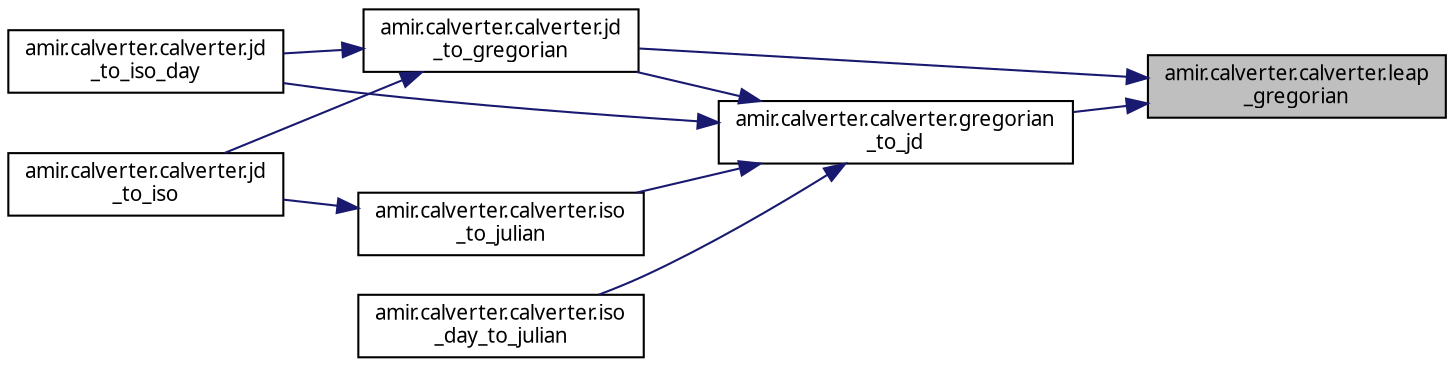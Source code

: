digraph "amir.calverter.calverter.leap_gregorian"
{
 // LATEX_PDF_SIZE
  edge [fontname="FreeSans.ttf",fontsize="10",labelfontname="FreeSans.ttf",labelfontsize="10"];
  node [fontname="FreeSans.ttf",fontsize="10",shape=record];
  rankdir="RL";
  Node1 [label="amir.calverter.calverter.leap\l_gregorian",height=0.2,width=0.4,color="black", fillcolor="grey75", style="filled", fontcolor="black",tooltip=" "];
  Node1 -> Node2 [dir="back",color="midnightblue",fontsize="10",style="solid",fontname="FreeSans.ttf"];
  Node2 [label="amir.calverter.calverter.gregorian\l_to_jd",height=0.2,width=0.4,color="black", fillcolor="white", style="filled",URL="$classamir_1_1calverter_1_1calverter.html#aec1e37061983c74f5797525377b33c69",tooltip=" "];
  Node2 -> Node3 [dir="back",color="midnightblue",fontsize="10",style="solid",fontname="FreeSans.ttf"];
  Node3 [label="amir.calverter.calverter.iso\l_day_to_julian",height=0.2,width=0.4,color="black", fillcolor="white", style="filled",URL="$classamir_1_1calverter_1_1calverter.html#a31a64ecd2eec1854e130f3d990e252d0",tooltip=" "];
  Node2 -> Node4 [dir="back",color="midnightblue",fontsize="10",style="solid",fontname="FreeSans.ttf"];
  Node4 [label="amir.calverter.calverter.iso\l_to_julian",height=0.2,width=0.4,color="black", fillcolor="white", style="filled",URL="$classamir_1_1calverter_1_1calverter.html#a25b11cf011d856fb7374f92de256021b",tooltip=" "];
  Node4 -> Node5 [dir="back",color="midnightblue",fontsize="10",style="solid",fontname="FreeSans.ttf"];
  Node5 [label="amir.calverter.calverter.jd\l_to_iso",height=0.2,width=0.4,color="black", fillcolor="white", style="filled",URL="$classamir_1_1calverter_1_1calverter.html#a97ee059b0979b672b1f0af316d09e18b",tooltip=" "];
  Node2 -> Node6 [dir="back",color="midnightblue",fontsize="10",style="solid",fontname="FreeSans.ttf"];
  Node6 [label="amir.calverter.calverter.jd\l_to_gregorian",height=0.2,width=0.4,color="black", fillcolor="white", style="filled",URL="$classamir_1_1calverter_1_1calverter.html#a19af009c009dc027778bd952970f0099",tooltip=" "];
  Node6 -> Node5 [dir="back",color="midnightblue",fontsize="10",style="solid",fontname="FreeSans.ttf"];
  Node6 -> Node7 [dir="back",color="midnightblue",fontsize="10",style="solid",fontname="FreeSans.ttf"];
  Node7 [label="amir.calverter.calverter.jd\l_to_iso_day",height=0.2,width=0.4,color="black", fillcolor="white", style="filled",URL="$classamir_1_1calverter_1_1calverter.html#a094d47d728c4276dc3d14bee9e1563ee",tooltip=" "];
  Node2 -> Node7 [dir="back",color="midnightblue",fontsize="10",style="solid",fontname="FreeSans.ttf"];
  Node1 -> Node6 [dir="back",color="midnightblue",fontsize="10",style="solid",fontname="FreeSans.ttf"];
}
